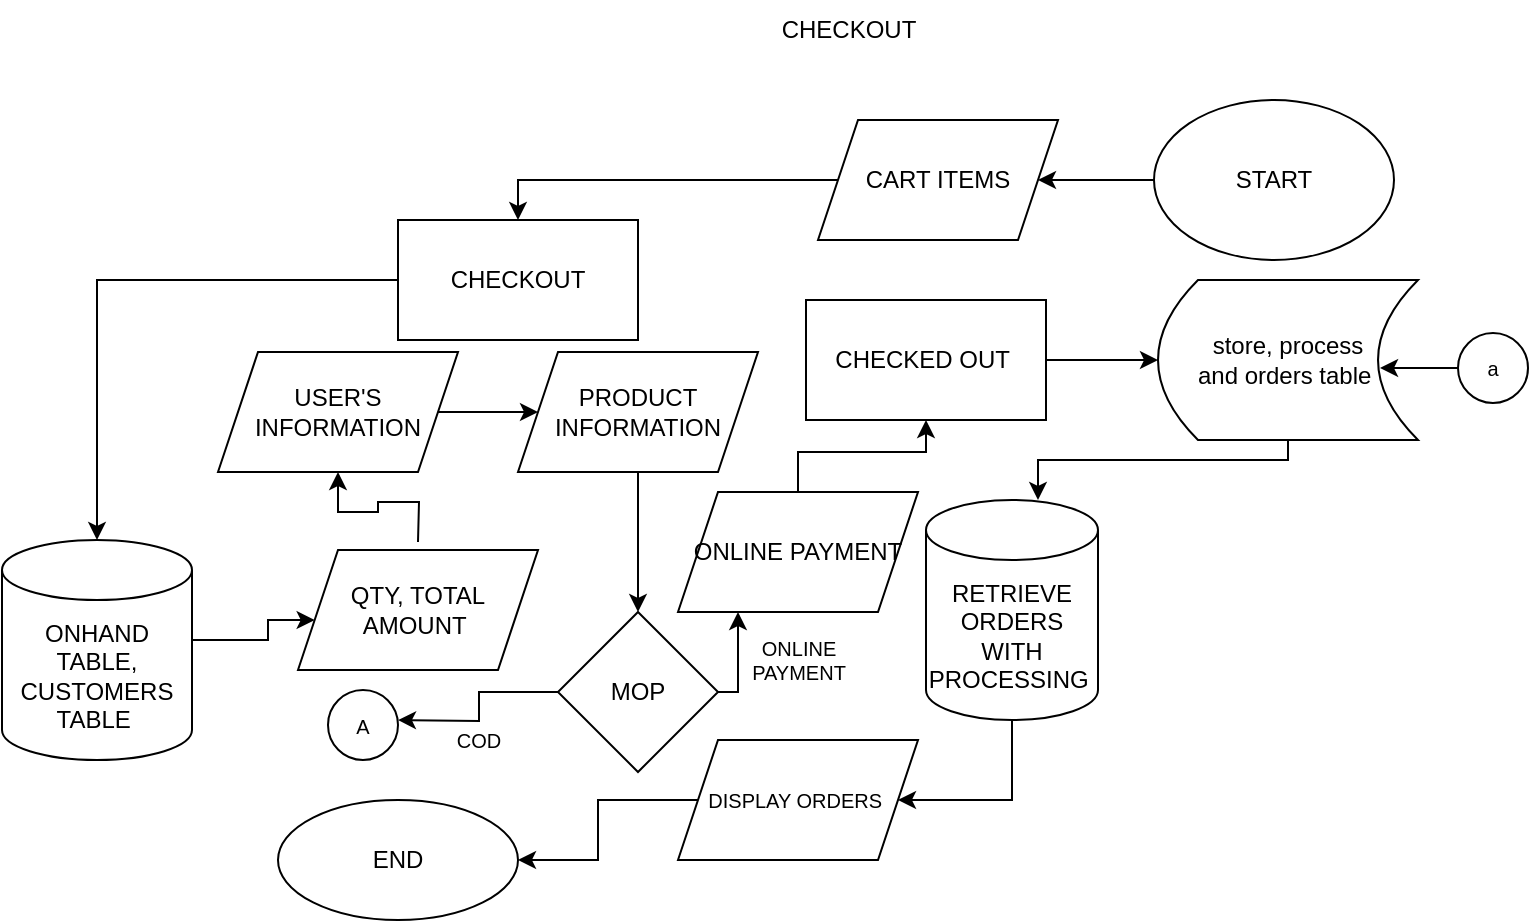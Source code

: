 <mxfile version="20.3.0" type="device"><diagram id="EZJ6ilw15eR-XwPhysEx" name="Page-1"><mxGraphModel dx="1216" dy="593" grid="1" gridSize="10" guides="1" tooltips="1" connect="1" arrows="1" fold="1" page="1" pageScale="1" pageWidth="348" pageHeight="802" math="0" shadow="0"><root><mxCell id="0"/><mxCell id="1" parent="0"/><mxCell id="PqcrWp5RS75lKN7IWRIS-1" value="CHECKOUT" style="text;html=1;align=center;verticalAlign=middle;resizable=0;points=[];autosize=1;strokeColor=none;fillColor=none;" vertex="1" parent="1"><mxGeometry x="30" y="140" width="90" height="30" as="geometry"/></mxCell><mxCell id="PqcrWp5RS75lKN7IWRIS-10" value="" style="edgeStyle=orthogonalEdgeStyle;rounded=0;orthogonalLoop=1;jettySize=auto;html=1;" edge="1" parent="1" source="PqcrWp5RS75lKN7IWRIS-4" target="PqcrWp5RS75lKN7IWRIS-9"><mxGeometry relative="1" as="geometry"/></mxCell><mxCell id="PqcrWp5RS75lKN7IWRIS-4" value="START" style="ellipse;whiteSpace=wrap;html=1;" vertex="1" parent="1"><mxGeometry x="228" y="190" width="120" height="80" as="geometry"/></mxCell><mxCell id="PqcrWp5RS75lKN7IWRIS-61" style="edgeStyle=orthogonalEdgeStyle;rounded=0;orthogonalLoop=1;jettySize=auto;html=1;entryX=0.5;entryY=0;entryDx=0;entryDy=0;fontSize=10;" edge="1" parent="1" source="PqcrWp5RS75lKN7IWRIS-9" target="PqcrWp5RS75lKN7IWRIS-11"><mxGeometry relative="1" as="geometry"/></mxCell><mxCell id="PqcrWp5RS75lKN7IWRIS-9" value="CART ITEMS" style="shape=parallelogram;perimeter=parallelogramPerimeter;whiteSpace=wrap;html=1;fixedSize=1;" vertex="1" parent="1"><mxGeometry x="60" y="200" width="120" height="60" as="geometry"/></mxCell><mxCell id="PqcrWp5RS75lKN7IWRIS-27" style="edgeStyle=orthogonalEdgeStyle;rounded=0;orthogonalLoop=1;jettySize=auto;html=1;entryX=0.5;entryY=0;entryDx=0;entryDy=0;entryPerimeter=0;" edge="1" parent="1" source="PqcrWp5RS75lKN7IWRIS-11" target="PqcrWp5RS75lKN7IWRIS-14"><mxGeometry relative="1" as="geometry"/></mxCell><mxCell id="PqcrWp5RS75lKN7IWRIS-11" value="CHECKOUT" style="whiteSpace=wrap;html=1;" vertex="1" parent="1"><mxGeometry x="-150" y="250" width="120" height="60" as="geometry"/></mxCell><mxCell id="PqcrWp5RS75lKN7IWRIS-17" value="" style="edgeStyle=orthogonalEdgeStyle;rounded=0;orthogonalLoop=1;jettySize=auto;html=1;" edge="1" parent="1" source="PqcrWp5RS75lKN7IWRIS-14" target="PqcrWp5RS75lKN7IWRIS-16"><mxGeometry relative="1" as="geometry"><Array as="points"><mxPoint x="-215" y="460"/><mxPoint x="-215" y="450"/></Array></mxGeometry></mxCell><mxCell id="PqcrWp5RS75lKN7IWRIS-14" value="ONHAND TABLE, CUSTOMERS TABLE&amp;nbsp;" style="shape=cylinder3;whiteSpace=wrap;html=1;boundedLbl=1;backgroundOutline=1;size=15;" vertex="1" parent="1"><mxGeometry x="-348" y="410" width="95" height="110" as="geometry"/></mxCell><mxCell id="PqcrWp5RS75lKN7IWRIS-21" value="" style="edgeStyle=orthogonalEdgeStyle;rounded=0;orthogonalLoop=1;jettySize=auto;html=1;" edge="1" parent="1" target="PqcrWp5RS75lKN7IWRIS-20"><mxGeometry relative="1" as="geometry"><mxPoint x="-140" y="411" as="sourcePoint"/><mxPoint x="-190" y="400" as="targetPoint"/></mxGeometry></mxCell><mxCell id="PqcrWp5RS75lKN7IWRIS-16" value="QTY, TOTAL AMOUNT&amp;nbsp;" style="shape=parallelogram;perimeter=parallelogramPerimeter;whiteSpace=wrap;html=1;fixedSize=1;" vertex="1" parent="1"><mxGeometry x="-200" y="415" width="120" height="60" as="geometry"/></mxCell><mxCell id="PqcrWp5RS75lKN7IWRIS-25" value="" style="edgeStyle=orthogonalEdgeStyle;rounded=0;orthogonalLoop=1;jettySize=auto;html=1;" edge="1" parent="1" source="PqcrWp5RS75lKN7IWRIS-20" target="PqcrWp5RS75lKN7IWRIS-24"><mxGeometry relative="1" as="geometry"/></mxCell><mxCell id="PqcrWp5RS75lKN7IWRIS-20" value="USER'S INFORMATION" style="shape=parallelogram;perimeter=parallelogramPerimeter;whiteSpace=wrap;html=1;fixedSize=1;" vertex="1" parent="1"><mxGeometry x="-240" y="316" width="120" height="60" as="geometry"/></mxCell><mxCell id="PqcrWp5RS75lKN7IWRIS-29" value="" style="edgeStyle=orthogonalEdgeStyle;rounded=0;orthogonalLoop=1;jettySize=auto;html=1;" edge="1" parent="1" source="PqcrWp5RS75lKN7IWRIS-24" target="PqcrWp5RS75lKN7IWRIS-28"><mxGeometry relative="1" as="geometry"/></mxCell><mxCell id="PqcrWp5RS75lKN7IWRIS-24" value="PRODUCT INFORMATION" style="shape=parallelogram;perimeter=parallelogramPerimeter;whiteSpace=wrap;html=1;fixedSize=1;" vertex="1" parent="1"><mxGeometry x="-90" y="316" width="120" height="60" as="geometry"/></mxCell><mxCell id="PqcrWp5RS75lKN7IWRIS-31" value="" style="edgeStyle=orthogonalEdgeStyle;rounded=0;orthogonalLoop=1;jettySize=auto;html=1;" edge="1" parent="1" source="PqcrWp5RS75lKN7IWRIS-28" target="PqcrWp5RS75lKN7IWRIS-30"><mxGeometry relative="1" as="geometry"><Array as="points"><mxPoint x="20" y="486"/><mxPoint x="20" y="426"/><mxPoint x="10" y="426"/><mxPoint x="10" y="420"/></Array></mxGeometry></mxCell><mxCell id="PqcrWp5RS75lKN7IWRIS-50" value="" style="edgeStyle=orthogonalEdgeStyle;rounded=0;orthogonalLoop=1;jettySize=auto;html=1;fontSize=10;" edge="1" parent="1" source="PqcrWp5RS75lKN7IWRIS-28"><mxGeometry relative="1" as="geometry"><mxPoint x="-150" y="500" as="targetPoint"/></mxGeometry></mxCell><mxCell id="PqcrWp5RS75lKN7IWRIS-28" value="MOP" style="rhombus;whiteSpace=wrap;html=1;" vertex="1" parent="1"><mxGeometry x="-70" y="446" width="80" height="80" as="geometry"/></mxCell><mxCell id="PqcrWp5RS75lKN7IWRIS-34" value="" style="edgeStyle=orthogonalEdgeStyle;rounded=0;orthogonalLoop=1;jettySize=auto;html=1;" edge="1" parent="1" source="PqcrWp5RS75lKN7IWRIS-30" target="PqcrWp5RS75lKN7IWRIS-33"><mxGeometry relative="1" as="geometry"/></mxCell><mxCell id="PqcrWp5RS75lKN7IWRIS-30" value="ONLINE PAYMENT" style="shape=parallelogram;perimeter=parallelogramPerimeter;whiteSpace=wrap;html=1;fixedSize=1;" vertex="1" parent="1"><mxGeometry x="-10" y="386" width="120" height="60" as="geometry"/></mxCell><mxCell id="PqcrWp5RS75lKN7IWRIS-40" value="" style="edgeStyle=orthogonalEdgeStyle;rounded=0;orthogonalLoop=1;jettySize=auto;html=1;" edge="1" parent="1" source="PqcrWp5RS75lKN7IWRIS-33" target="PqcrWp5RS75lKN7IWRIS-39"><mxGeometry relative="1" as="geometry"/></mxCell><mxCell id="PqcrWp5RS75lKN7IWRIS-33" value="CHECKED OUT&amp;nbsp;" style="whiteSpace=wrap;html=1;" vertex="1" parent="1"><mxGeometry x="54" y="290" width="120" height="60" as="geometry"/></mxCell><mxCell id="PqcrWp5RS75lKN7IWRIS-44" value="" style="edgeStyle=orthogonalEdgeStyle;rounded=0;orthogonalLoop=1;jettySize=auto;html=1;" edge="1" parent="1" source="PqcrWp5RS75lKN7IWRIS-39"><mxGeometry relative="1" as="geometry"><mxPoint x="170" y="390" as="targetPoint"/><Array as="points"><mxPoint x="295" y="370"/><mxPoint x="170" y="370"/></Array></mxGeometry></mxCell><mxCell id="PqcrWp5RS75lKN7IWRIS-39" value="store, process &lt;br&gt;and orders table&amp;nbsp;" style="shape=dataStorage;whiteSpace=wrap;html=1;fixedSize=1;" vertex="1" parent="1"><mxGeometry x="230" y="280" width="130" height="80" as="geometry"/></mxCell><mxCell id="PqcrWp5RS75lKN7IWRIS-47" value="" style="edgeStyle=orthogonalEdgeStyle;rounded=0;orthogonalLoop=1;jettySize=auto;html=1;" edge="1" parent="1" source="PqcrWp5RS75lKN7IWRIS-45" target="PqcrWp5RS75lKN7IWRIS-46"><mxGeometry relative="1" as="geometry"><Array as="points"><mxPoint x="157" y="540"/></Array></mxGeometry></mxCell><mxCell id="PqcrWp5RS75lKN7IWRIS-45" value="RETRIEVE ORDERS WITH PROCESSING&amp;nbsp;" style="shape=cylinder3;whiteSpace=wrap;html=1;boundedLbl=1;backgroundOutline=1;size=15;" vertex="1" parent="1"><mxGeometry x="114" y="390" width="86" height="110" as="geometry"/></mxCell><mxCell id="PqcrWp5RS75lKN7IWRIS-49" value="" style="edgeStyle=orthogonalEdgeStyle;rounded=0;orthogonalLoop=1;jettySize=auto;html=1;fontSize=10;" edge="1" parent="1" source="PqcrWp5RS75lKN7IWRIS-46" target="PqcrWp5RS75lKN7IWRIS-48"><mxGeometry relative="1" as="geometry"/></mxCell><mxCell id="PqcrWp5RS75lKN7IWRIS-46" value="&lt;font style=&quot;font-size: 10px;&quot;&gt;DISPLAY ORDERS&amp;nbsp;&lt;/font&gt;" style="shape=parallelogram;perimeter=parallelogramPerimeter;whiteSpace=wrap;html=1;fixedSize=1;" vertex="1" parent="1"><mxGeometry x="-10" y="510" width="120" height="60" as="geometry"/></mxCell><mxCell id="PqcrWp5RS75lKN7IWRIS-48" value="END" style="ellipse;whiteSpace=wrap;html=1;" vertex="1" parent="1"><mxGeometry x="-210" y="540" width="120" height="60" as="geometry"/></mxCell><mxCell id="PqcrWp5RS75lKN7IWRIS-51" value="ONLINE &lt;br&gt;PAYMENT" style="text;html=1;align=center;verticalAlign=middle;resizable=0;points=[];autosize=1;strokeColor=none;fillColor=none;fontSize=10;" vertex="1" parent="1"><mxGeometry x="15" y="450" width="70" height="40" as="geometry"/></mxCell><mxCell id="PqcrWp5RS75lKN7IWRIS-53" value="COD" style="text;html=1;align=center;verticalAlign=middle;resizable=0;points=[];autosize=1;strokeColor=none;fillColor=none;fontSize=10;" vertex="1" parent="1"><mxGeometry x="-135" y="495" width="50" height="30" as="geometry"/></mxCell><mxCell id="PqcrWp5RS75lKN7IWRIS-55" value="A" style="ellipse;whiteSpace=wrap;html=1;aspect=fixed;fontSize=10;" vertex="1" parent="1"><mxGeometry x="-185" y="485" width="35" height="35" as="geometry"/></mxCell><mxCell id="PqcrWp5RS75lKN7IWRIS-59" style="edgeStyle=orthogonalEdgeStyle;rounded=0;orthogonalLoop=1;jettySize=auto;html=1;entryX=0.854;entryY=0.55;entryDx=0;entryDy=0;entryPerimeter=0;fontSize=10;" edge="1" parent="1" source="PqcrWp5RS75lKN7IWRIS-57" target="PqcrWp5RS75lKN7IWRIS-39"><mxGeometry relative="1" as="geometry"/></mxCell><mxCell id="PqcrWp5RS75lKN7IWRIS-57" value="a" style="ellipse;whiteSpace=wrap;html=1;aspect=fixed;fontSize=10;" vertex="1" parent="1"><mxGeometry x="380" y="306.5" width="35" height="35" as="geometry"/></mxCell></root></mxGraphModel></diagram></mxfile>